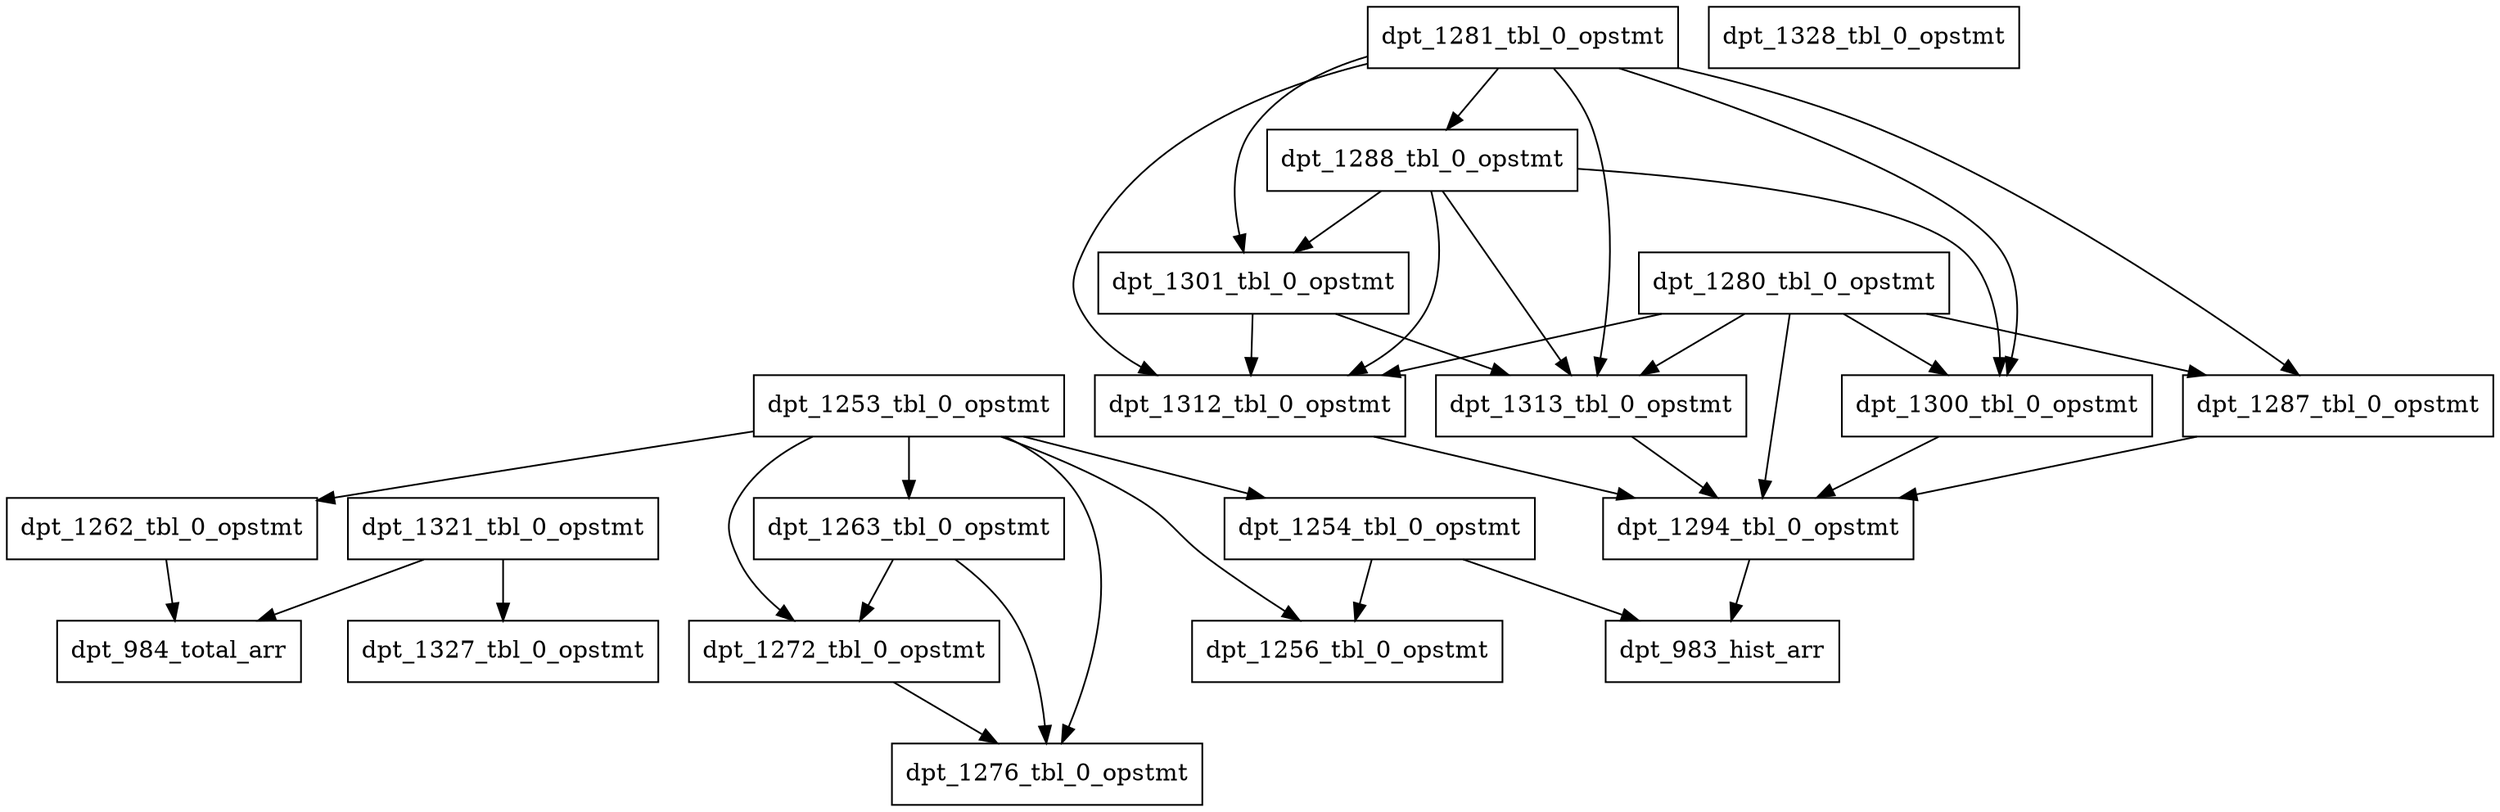 digraph G {
  dpt_983_hist_arr [shape=box, ];
  dpt_984_total_arr [shape=box, ];
  dpt_1253_tbl_0_opstmt [shape=box, ];
  dpt_1254_tbl_0_opstmt [shape=box, ];
  dpt_1256_tbl_0_opstmt [shape=box, ];
  dpt_1262_tbl_0_opstmt [shape=box, ];
  dpt_1263_tbl_0_opstmt [shape=box, ];
  dpt_1272_tbl_0_opstmt [shape=box, ];
  dpt_1276_tbl_0_opstmt [shape=box, ];
  dpt_1280_tbl_0_opstmt [shape=box, ];
  dpt_1281_tbl_0_opstmt [shape=box, ];
  dpt_1287_tbl_0_opstmt [shape=box, ];
  dpt_1288_tbl_0_opstmt [shape=box, ];
  dpt_1294_tbl_0_opstmt [shape=box, ];
  dpt_1300_tbl_0_opstmt [shape=box, ];
  dpt_1301_tbl_0_opstmt [shape=box, ];
  dpt_1312_tbl_0_opstmt [shape=box, ];
  dpt_1313_tbl_0_opstmt [shape=box, ];
  dpt_1321_tbl_0_opstmt [shape=box, ];
  dpt_1327_tbl_0_opstmt [shape=box, ];
  dpt_1328_tbl_0_opstmt [shape=box, ];
  
  
  dpt_1253_tbl_0_opstmt -> dpt_1254_tbl_0_opstmt;
  dpt_1253_tbl_0_opstmt -> dpt_1256_tbl_0_opstmt;
  dpt_1253_tbl_0_opstmt -> dpt_1262_tbl_0_opstmt;
  dpt_1253_tbl_0_opstmt -> dpt_1263_tbl_0_opstmt;
  dpt_1253_tbl_0_opstmt -> dpt_1272_tbl_0_opstmt;
  dpt_1253_tbl_0_opstmt -> dpt_1276_tbl_0_opstmt;
  dpt_1254_tbl_0_opstmt -> dpt_983_hist_arr;
  dpt_1254_tbl_0_opstmt -> dpt_1256_tbl_0_opstmt;
  dpt_1262_tbl_0_opstmt -> dpt_984_total_arr;
  dpt_1263_tbl_0_opstmt -> dpt_1272_tbl_0_opstmt;
  dpt_1263_tbl_0_opstmt -> dpt_1276_tbl_0_opstmt;
  dpt_1272_tbl_0_opstmt -> dpt_1276_tbl_0_opstmt;
  dpt_1280_tbl_0_opstmt -> dpt_1287_tbl_0_opstmt;
  dpt_1280_tbl_0_opstmt -> dpt_1294_tbl_0_opstmt;
  dpt_1280_tbl_0_opstmt -> dpt_1300_tbl_0_opstmt;
  dpt_1280_tbl_0_opstmt -> dpt_1312_tbl_0_opstmt;
  dpt_1280_tbl_0_opstmt -> dpt_1313_tbl_0_opstmt;
  dpt_1281_tbl_0_opstmt -> dpt_1287_tbl_0_opstmt;
  dpt_1281_tbl_0_opstmt -> dpt_1288_tbl_0_opstmt;
  dpt_1281_tbl_0_opstmt -> dpt_1300_tbl_0_opstmt;
  dpt_1281_tbl_0_opstmt -> dpt_1301_tbl_0_opstmt;
  dpt_1281_tbl_0_opstmt -> dpt_1312_tbl_0_opstmt;
  dpt_1281_tbl_0_opstmt -> dpt_1313_tbl_0_opstmt;
  dpt_1287_tbl_0_opstmt -> dpt_1294_tbl_0_opstmt;
  dpt_1288_tbl_0_opstmt -> dpt_1300_tbl_0_opstmt;
  dpt_1288_tbl_0_opstmt -> dpt_1301_tbl_0_opstmt;
  dpt_1288_tbl_0_opstmt -> dpt_1312_tbl_0_opstmt;
  dpt_1288_tbl_0_opstmt -> dpt_1313_tbl_0_opstmt;
  dpt_1294_tbl_0_opstmt -> dpt_983_hist_arr;
  dpt_1300_tbl_0_opstmt -> dpt_1294_tbl_0_opstmt;
  dpt_1301_tbl_0_opstmt -> dpt_1312_tbl_0_opstmt;
  dpt_1301_tbl_0_opstmt -> dpt_1313_tbl_0_opstmt;
  dpt_1312_tbl_0_opstmt -> dpt_1294_tbl_0_opstmt;
  dpt_1313_tbl_0_opstmt -> dpt_1294_tbl_0_opstmt;
  dpt_1321_tbl_0_opstmt -> dpt_984_total_arr;
  dpt_1321_tbl_0_opstmt -> dpt_1327_tbl_0_opstmt;
  
  }